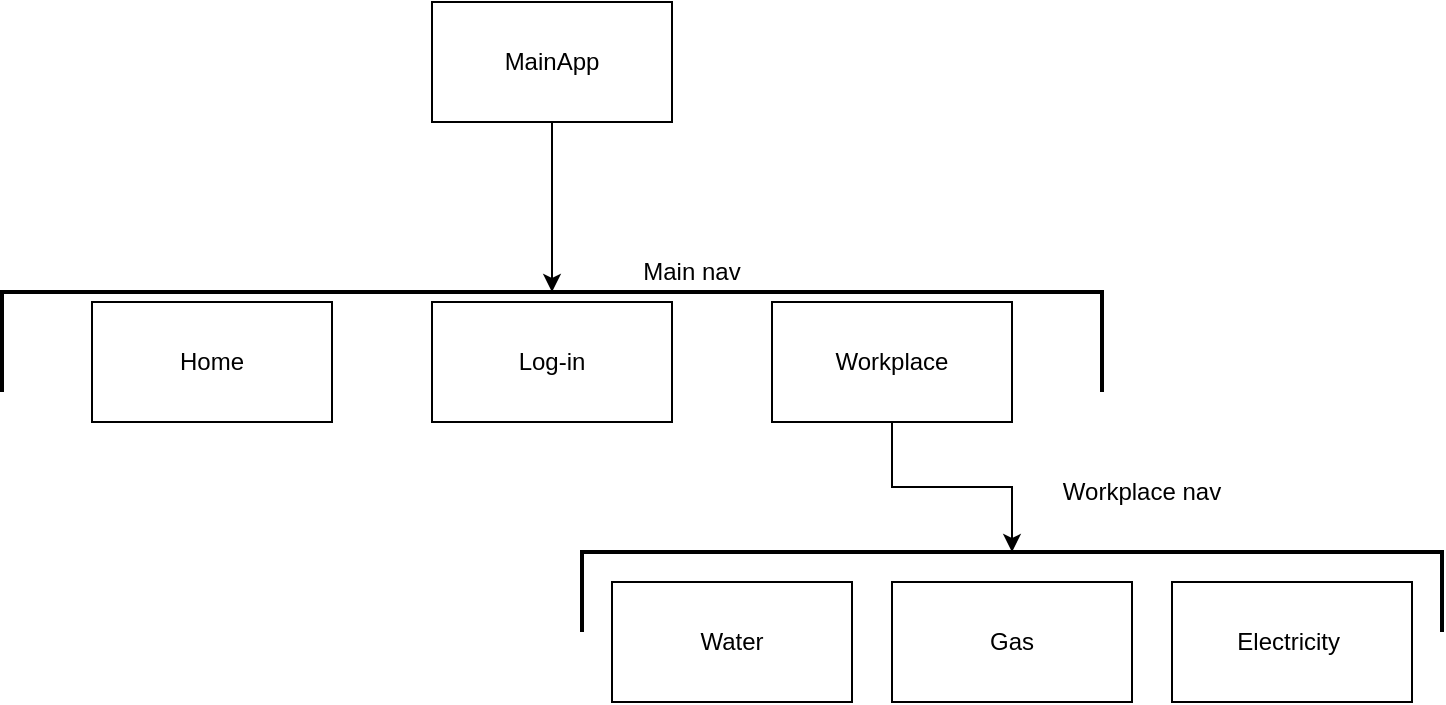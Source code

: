 <mxfile version="24.8.6">
  <diagram name="Page-1" id="Urd6x_XcgnzDMBnG25KV">
    <mxGraphModel dx="1554" dy="873" grid="1" gridSize="10" guides="1" tooltips="1" connect="1" arrows="1" fold="1" page="1" pageScale="1" pageWidth="850" pageHeight="1100" math="0" shadow="0">
      <root>
        <mxCell id="0" />
        <mxCell id="1" parent="0" />
        <mxCell id="_635ydZ9w7cTZFeYqnQr-13" style="edgeStyle=orthogonalEdgeStyle;rounded=0;orthogonalLoop=1;jettySize=auto;html=1;" edge="1" parent="1" source="_635ydZ9w7cTZFeYqnQr-1" target="_635ydZ9w7cTZFeYqnQr-7">
          <mxGeometry relative="1" as="geometry" />
        </mxCell>
        <mxCell id="_635ydZ9w7cTZFeYqnQr-1" value="MainApp" style="rounded=0;whiteSpace=wrap;html=1;" vertex="1" parent="1">
          <mxGeometry x="300" y="50" width="120" height="60" as="geometry" />
        </mxCell>
        <mxCell id="_635ydZ9w7cTZFeYqnQr-2" value="Workplace" style="rounded=0;whiteSpace=wrap;html=1;" vertex="1" parent="1">
          <mxGeometry x="470" y="200" width="120" height="60" as="geometry" />
        </mxCell>
        <mxCell id="_635ydZ9w7cTZFeYqnQr-3" value="Water" style="rounded=0;whiteSpace=wrap;html=1;" vertex="1" parent="1">
          <mxGeometry x="390" y="340" width="120" height="60" as="geometry" />
        </mxCell>
        <mxCell id="_635ydZ9w7cTZFeYqnQr-4" value="Gas" style="rounded=0;whiteSpace=wrap;html=1;" vertex="1" parent="1">
          <mxGeometry x="530" y="340" width="120" height="60" as="geometry" />
        </mxCell>
        <mxCell id="_635ydZ9w7cTZFeYqnQr-5" value="Electricity&amp;nbsp;" style="rounded=0;whiteSpace=wrap;html=1;" vertex="1" parent="1">
          <mxGeometry x="670" y="340" width="120" height="60" as="geometry" />
        </mxCell>
        <mxCell id="_635ydZ9w7cTZFeYqnQr-6" value="Log-in" style="rounded=0;whiteSpace=wrap;html=1;" vertex="1" parent="1">
          <mxGeometry x="300" y="200" width="120" height="60" as="geometry" />
        </mxCell>
        <mxCell id="_635ydZ9w7cTZFeYqnQr-7" value="" style="strokeWidth=2;html=1;shape=mxgraph.flowchart.annotation_1;align=left;pointerEvents=1;rotation=90;" vertex="1" parent="1">
          <mxGeometry x="335" y="-55" width="50" height="550" as="geometry" />
        </mxCell>
        <mxCell id="_635ydZ9w7cTZFeYqnQr-8" value="Main nav" style="text;html=1;align=center;verticalAlign=middle;whiteSpace=wrap;rounded=0;" vertex="1" parent="1">
          <mxGeometry x="400" y="170" width="60" height="30" as="geometry" />
        </mxCell>
        <mxCell id="_635ydZ9w7cTZFeYqnQr-9" value="" style="strokeWidth=2;html=1;shape=mxgraph.flowchart.annotation_1;align=left;pointerEvents=1;rotation=90;" vertex="1" parent="1">
          <mxGeometry x="570" y="130" width="40" height="430" as="geometry" />
        </mxCell>
        <mxCell id="_635ydZ9w7cTZFeYqnQr-10" value="Workplace nav" style="text;html=1;align=center;verticalAlign=middle;whiteSpace=wrap;rounded=0;" vertex="1" parent="1">
          <mxGeometry x="610" y="280" width="90" height="30" as="geometry" />
        </mxCell>
        <mxCell id="_635ydZ9w7cTZFeYqnQr-11" style="edgeStyle=orthogonalEdgeStyle;rounded=0;orthogonalLoop=1;jettySize=auto;html=1;entryX=0;entryY=0.5;entryDx=0;entryDy=0;entryPerimeter=0;" edge="1" parent="1" source="_635ydZ9w7cTZFeYqnQr-2" target="_635ydZ9w7cTZFeYqnQr-9">
          <mxGeometry relative="1" as="geometry" />
        </mxCell>
        <mxCell id="_635ydZ9w7cTZFeYqnQr-12" value="Home" style="rounded=0;whiteSpace=wrap;html=1;" vertex="1" parent="1">
          <mxGeometry x="130" y="200" width="120" height="60" as="geometry" />
        </mxCell>
      </root>
    </mxGraphModel>
  </diagram>
</mxfile>
